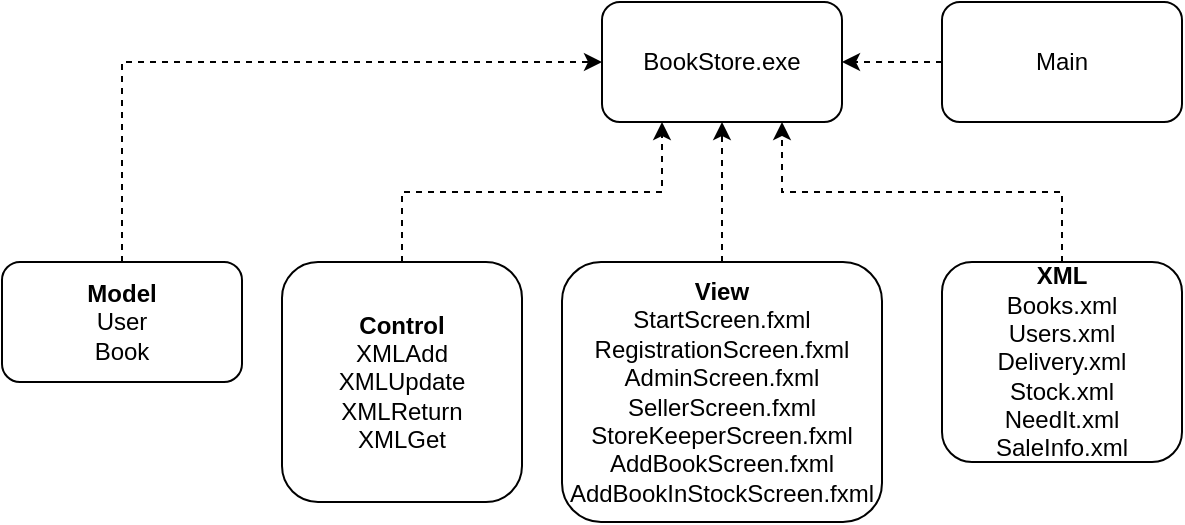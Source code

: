 <mxfile version="12.9.14" type="device"><diagram id="mDecaVjrAgoDc3lmzSfT" name="Page-1"><mxGraphModel dx="1038" dy="584" grid="1" gridSize="10" guides="1" tooltips="1" connect="1" arrows="1" fold="1" page="1" pageScale="1" pageWidth="827" pageHeight="1169" math="0" shadow="0"><root><mxCell id="0"/><mxCell id="1" parent="0"/><mxCell id="NyadN1aQFRbFY7em4D1Q-1" value="BookStore.exe" style="rounded=1;whiteSpace=wrap;html=1;" vertex="1" parent="1"><mxGeometry x="330" y="70" width="120" height="60" as="geometry"/></mxCell><mxCell id="NyadN1aQFRbFY7em4D1Q-3" style="edgeStyle=orthogonalEdgeStyle;rounded=0;orthogonalLoop=1;jettySize=auto;html=1;exitX=0;exitY=0.5;exitDx=0;exitDy=0;entryX=1;entryY=0.5;entryDx=0;entryDy=0;dashed=1;" edge="1" parent="1" source="NyadN1aQFRbFY7em4D1Q-2" target="NyadN1aQFRbFY7em4D1Q-1"><mxGeometry relative="1" as="geometry"/></mxCell><mxCell id="NyadN1aQFRbFY7em4D1Q-2" value="Main" style="rounded=1;whiteSpace=wrap;html=1;" vertex="1" parent="1"><mxGeometry x="500" y="70" width="120" height="60" as="geometry"/></mxCell><mxCell id="NyadN1aQFRbFY7em4D1Q-11" style="edgeStyle=orthogonalEdgeStyle;rounded=0;orthogonalLoop=1;jettySize=auto;html=1;exitX=0.5;exitY=0;exitDx=0;exitDy=0;entryX=0.75;entryY=1;entryDx=0;entryDy=0;dashed=1;" edge="1" parent="1" source="NyadN1aQFRbFY7em4D1Q-4" target="NyadN1aQFRbFY7em4D1Q-1"><mxGeometry relative="1" as="geometry"/></mxCell><mxCell id="NyadN1aQFRbFY7em4D1Q-4" value="&lt;b&gt;XML&lt;/b&gt;&lt;br&gt;Books.xml&lt;br&gt;Users.xml&lt;br&gt;Delivery.xml&lt;br&gt;Stock.xml&lt;br&gt;NeedIt.xml&lt;br&gt;SaleInfo.xml" style="rounded=1;whiteSpace=wrap;html=1;" vertex="1" parent="1"><mxGeometry x="500" y="200" width="120" height="100" as="geometry"/></mxCell><mxCell id="NyadN1aQFRbFY7em4D1Q-10" style="edgeStyle=orthogonalEdgeStyle;rounded=0;orthogonalLoop=1;jettySize=auto;html=1;exitX=0.5;exitY=0;exitDx=0;exitDy=0;entryX=0.5;entryY=1;entryDx=0;entryDy=0;dashed=1;" edge="1" parent="1" source="NyadN1aQFRbFY7em4D1Q-5" target="NyadN1aQFRbFY7em4D1Q-1"><mxGeometry relative="1" as="geometry"/></mxCell><mxCell id="NyadN1aQFRbFY7em4D1Q-5" value="&lt;b&gt;View&lt;/b&gt;&lt;br&gt;StartScreen.fxml&lt;br&gt;RegistrationScreen.fxml&lt;br&gt;AdminScreen.fxml&lt;br&gt;SellerScreen.fxml&lt;br&gt;StoreKeeperScreen.fxml&lt;br&gt;AddBookScreen.fxml&lt;br&gt;AddBookInStockScreen.fxml" style="rounded=1;whiteSpace=wrap;html=1;" vertex="1" parent="1"><mxGeometry x="310" y="200" width="160" height="130" as="geometry"/></mxCell><mxCell id="NyadN1aQFRbFY7em4D1Q-9" style="edgeStyle=orthogonalEdgeStyle;rounded=0;orthogonalLoop=1;jettySize=auto;html=1;exitX=0.5;exitY=0;exitDx=0;exitDy=0;entryX=0.25;entryY=1;entryDx=0;entryDy=0;dashed=1;" edge="1" parent="1" source="NyadN1aQFRbFY7em4D1Q-6" target="NyadN1aQFRbFY7em4D1Q-1"><mxGeometry relative="1" as="geometry"/></mxCell><mxCell id="NyadN1aQFRbFY7em4D1Q-6" value="&lt;b&gt;Control&lt;/b&gt;&lt;br&gt;XMLAdd&lt;br&gt;XMLUpdate&lt;br&gt;XMLReturn&lt;br&gt;XMLGet" style="rounded=1;whiteSpace=wrap;html=1;" vertex="1" parent="1"><mxGeometry x="170" y="200" width="120" height="120" as="geometry"/></mxCell><mxCell id="NyadN1aQFRbFY7em4D1Q-8" style="edgeStyle=orthogonalEdgeStyle;rounded=0;orthogonalLoop=1;jettySize=auto;html=1;exitX=0.5;exitY=0;exitDx=0;exitDy=0;entryX=0;entryY=0.5;entryDx=0;entryDy=0;dashed=1;" edge="1" parent="1" source="NyadN1aQFRbFY7em4D1Q-7" target="NyadN1aQFRbFY7em4D1Q-1"><mxGeometry relative="1" as="geometry"/></mxCell><mxCell id="NyadN1aQFRbFY7em4D1Q-7" value="&lt;b&gt;Model&lt;/b&gt;&lt;br&gt;User&lt;br&gt;Book" style="rounded=1;whiteSpace=wrap;html=1;" vertex="1" parent="1"><mxGeometry x="30" y="200" width="120" height="60" as="geometry"/></mxCell></root></mxGraphModel></diagram></mxfile>